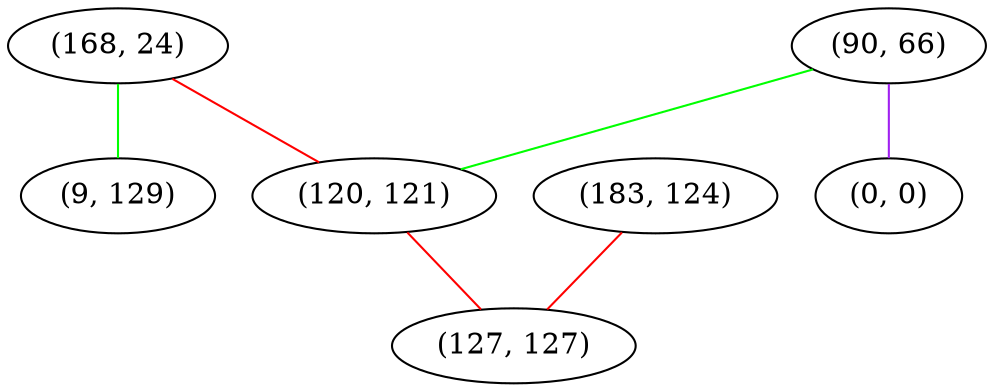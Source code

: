 graph "" {
"(168, 24)";
"(9, 129)";
"(183, 124)";
"(90, 66)";
"(120, 121)";
"(0, 0)";
"(127, 127)";
"(168, 24)" -- "(120, 121)"  [color=red, key=0, weight=1];
"(168, 24)" -- "(9, 129)"  [color=green, key=0, weight=2];
"(183, 124)" -- "(127, 127)"  [color=red, key=0, weight=1];
"(90, 66)" -- "(120, 121)"  [color=green, key=0, weight=2];
"(90, 66)" -- "(0, 0)"  [color=purple, key=0, weight=4];
"(120, 121)" -- "(127, 127)"  [color=red, key=0, weight=1];
}
